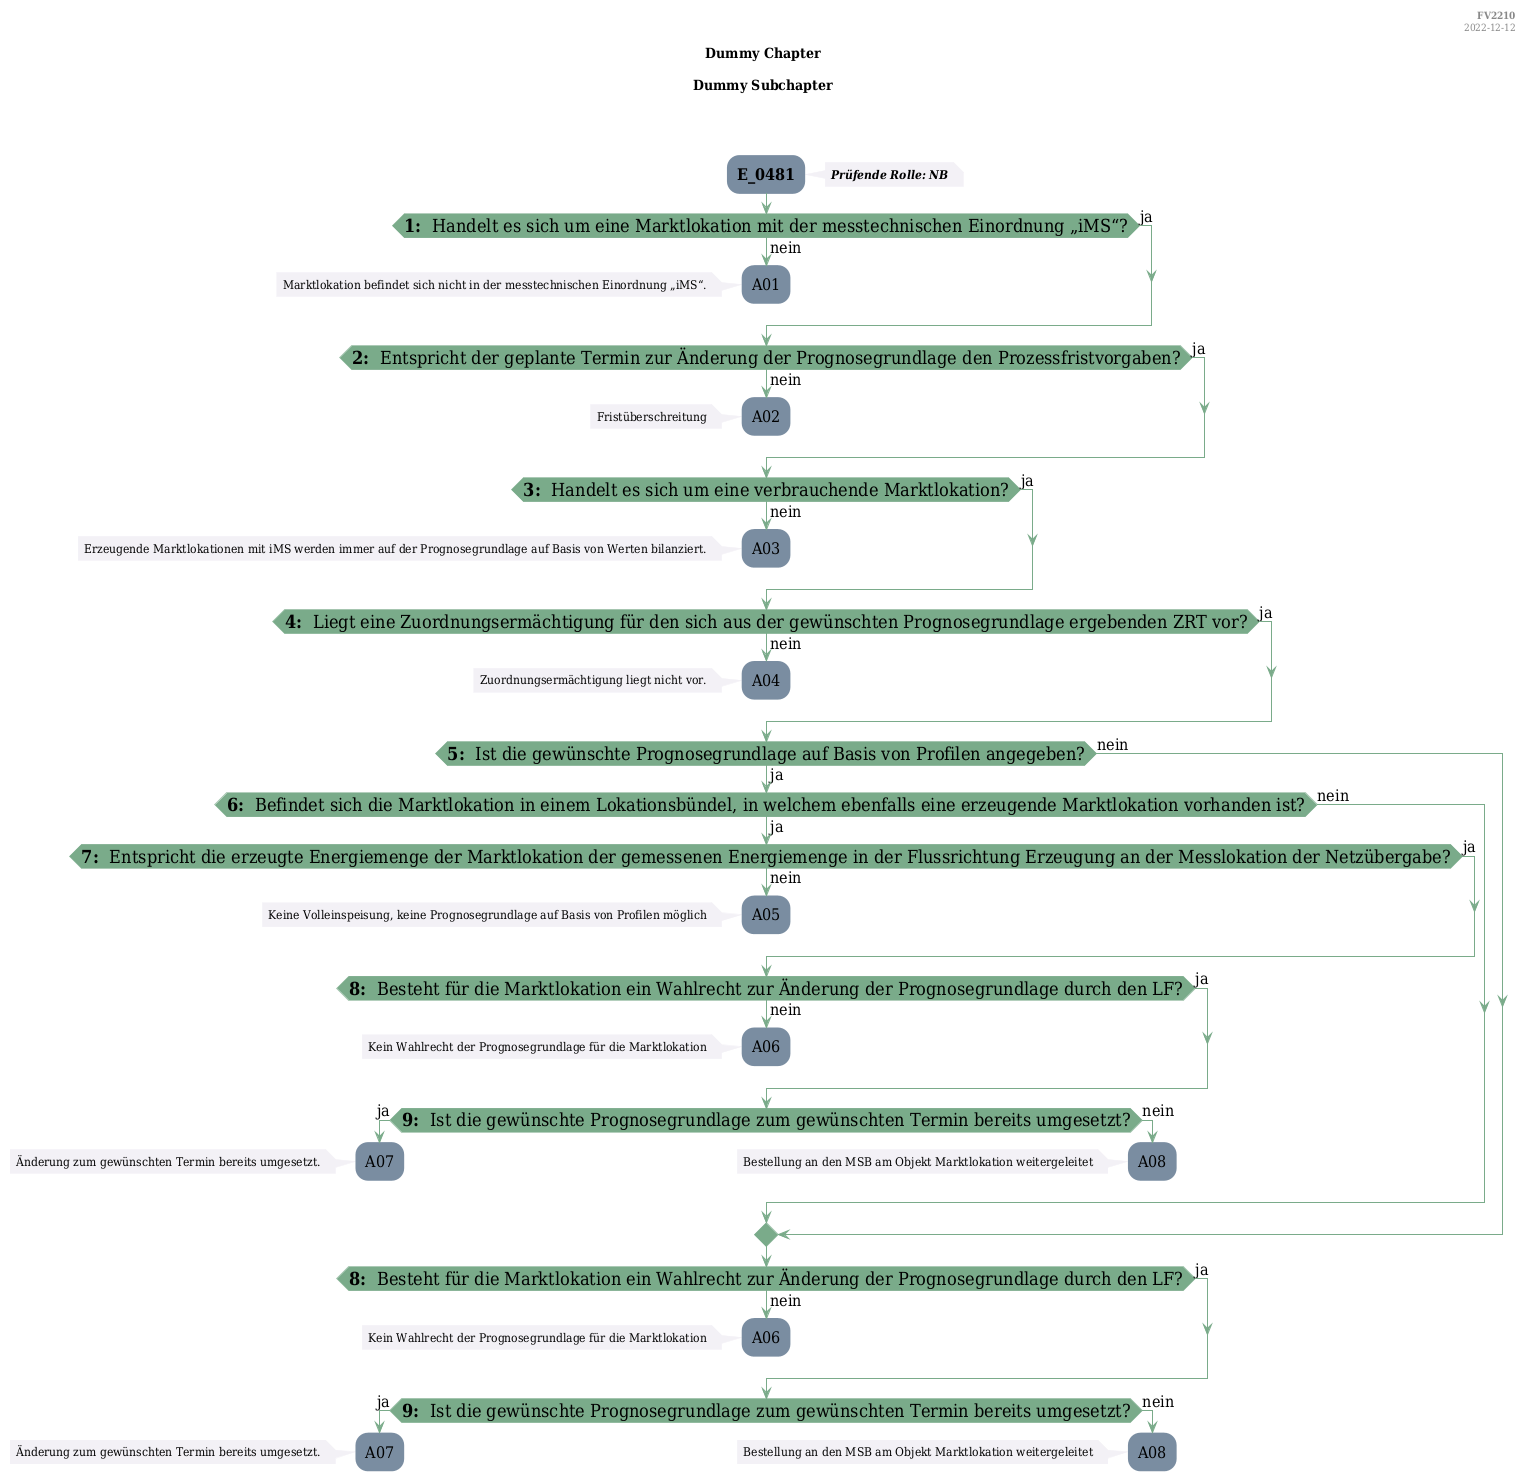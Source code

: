 @startuml
skinparam Shadowing false
skinparam NoteBorderColor #f3f1f6
skinparam NoteBackgroundColor #f3f1f6
skinparam NoteFontSize 12
skinparam ActivityBorderColor none
skinparam ActivityBackgroundColor #7a8da1
skinparam ActivityFontSize 16
skinparam ArrowColor #7aab8a
skinparam ArrowFontSize 16
skinparam ActivityDiamondBackgroundColor #7aab8a
skinparam ActivityDiamondBorderColor #7aab8a
skinparam ActivityDiamondFontSize 18
skinparam defaultFontName DejaVu Serif Condensed
skinparam ActivityEndColor #669580

header
<b>FV2210
2022-12-12
endheader

title
Dummy Chapter

Dummy Subchapter



end title
:<b>E_0481</b>;
note right
<b><i>Prüfende Rolle: NB
end note

if (<b>1: </b> Handelt es sich um eine Marktlokation mit der messtechnischen Einordnung „iMS“?) then (ja)
else (nein)
    :A01;
    note left
        Marktlokation befindet sich nicht in der messtechnischen Einordnung „iMS“.
    endnote
    kill;
endif
if (<b>2: </b> Entspricht der geplante Termin zur Änderung der Prognosegrundlage den Prozessfristvorgaben?) then (ja)
else (nein)
    :A02;
    note left
        Fristüberschreitung
    endnote
    kill;
endif
if (<b>3: </b> Handelt es sich um eine verbrauchende Marktlokation?) then (ja)
else (nein)
    :A03;
    note left
        Erzeugende Marktlokationen mit iMS werden immer auf der Prognosegrundlage auf Basis von Werten bilanziert.
    endnote
    kill;
endif
if (<b>4: </b> Liegt eine Zuordnungsermächtigung für den sich aus der gewünschten Prognosegrundlage ergebenden ZRT vor?) then (ja)
else (nein)
    :A04;
    note left
        Zuordnungsermächtigung liegt nicht vor.
    endnote
    kill;
endif
if (<b>5: </b> Ist die gewünschte Prognosegrundlage auf Basis von Profilen angegeben?) then (ja)
    if (<b>6: </b> Befindet sich die Marktlokation in einem Lokationsbündel, in welchem ebenfalls eine erzeugende Marktlokation vorhanden ist?) then (ja)
        if (<b>7: </b> Entspricht die erzeugte Energiemenge der Marktlokation der gemessenen Energiemenge in der Flussrichtung Erzeugung an der Messlokation der Netzübergabe?) then (ja)
        else (nein)
            :A05;
            note left
                Keine Volleinspeisung, keine Prognosegrundlage auf Basis von Profilen möglich
            endnote
            kill;
        endif
        if (<b>8: </b> Besteht für die Marktlokation ein Wahlrecht zur Änderung der Prognosegrundlage durch den LF?) then (ja)
        else (nein)
            :A06;
            note left
                Kein Wahlrecht der Prognosegrundlage für die Marktlokation
            endnote
            kill;
        endif
        if (<b>9: </b> Ist die gewünschte Prognosegrundlage zum gewünschten Termin bereits umgesetzt?) then (ja)
            :A07;
            note left
                Änderung zum gewünschten Termin bereits umgesetzt.
            endnote
            kill;
        else (nein)
            :A08;
            note left
                Bestellung an den MSB am Objekt Marktlokation weitergeleitet
            endnote
            kill;
        endif
    else (nein)
    endif
else (nein)
endif
if (<b>8: </b> Besteht für die Marktlokation ein Wahlrecht zur Änderung der Prognosegrundlage durch den LF?) then (ja)
else (nein)
    :A06;
    note left
        Kein Wahlrecht der Prognosegrundlage für die Marktlokation
    endnote
    kill;
endif
if (<b>9: </b> Ist die gewünschte Prognosegrundlage zum gewünschten Termin bereits umgesetzt?) then (ja)
    :A07;
    note left
        Änderung zum gewünschten Termin bereits umgesetzt.
    endnote
    kill;
else (nein)
    :A08;
    note left
        Bestellung an den MSB am Objekt Marktlokation weitergeleitet
    endnote
    kill;
endif

@enduml
